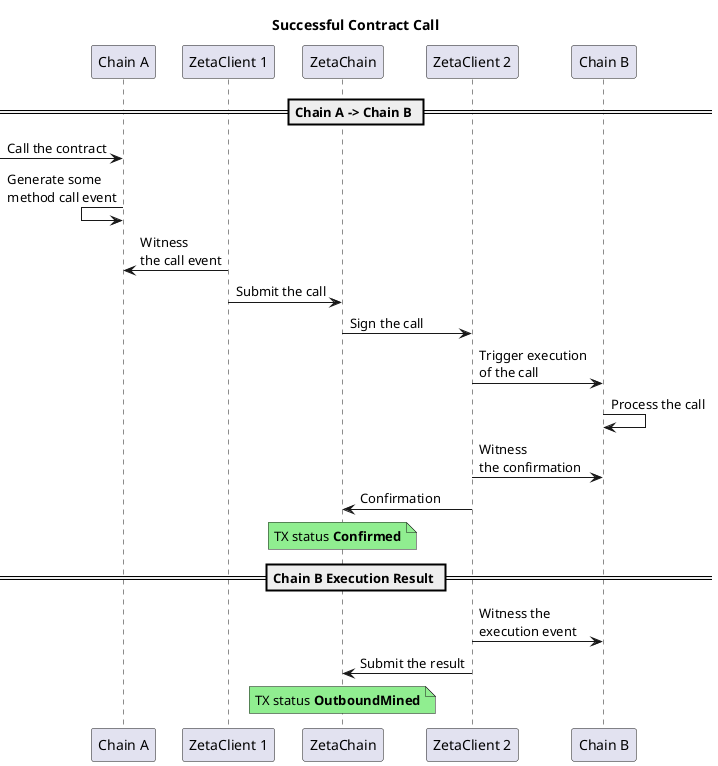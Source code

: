 @startuml "zetachain_success"

title "Successful Contract Call"

== Chain A -> Chain B ==

participant "Chain A" as chainA
participant "ZetaClient 1" as zetaclient1
participant "ZetaChain" as zeta
participant "ZetaClient 2" as zetaclient2
participant "Chain B" as chainB

-> chainA : Call the contract

chainA <- chainA : Generate some\nmethod call event

chainA <- zetaclient1: Witness\nthe call event

zetaclient1 -> zeta: Submit the call

zeta -> zetaclient2: Sign the call

zetaclient2 -> chainB #red: Trigger execution\nof the call

chainB -> chainB : Process the call

zetaclient2 -> chainB : Witness\nthe confirmation

zetaclient2 -> zeta : Confirmation

note over zeta #lightgreen
    TX status **Confirmed**
end note

== Chain B Execution Result ==

zetaclient2 -> chainB : Witness the\nexecution event

zetaclient2 -> zeta : Submit the result

note over zeta #lightgreen
    TX status **OutboundMined**
end note


@enduml
